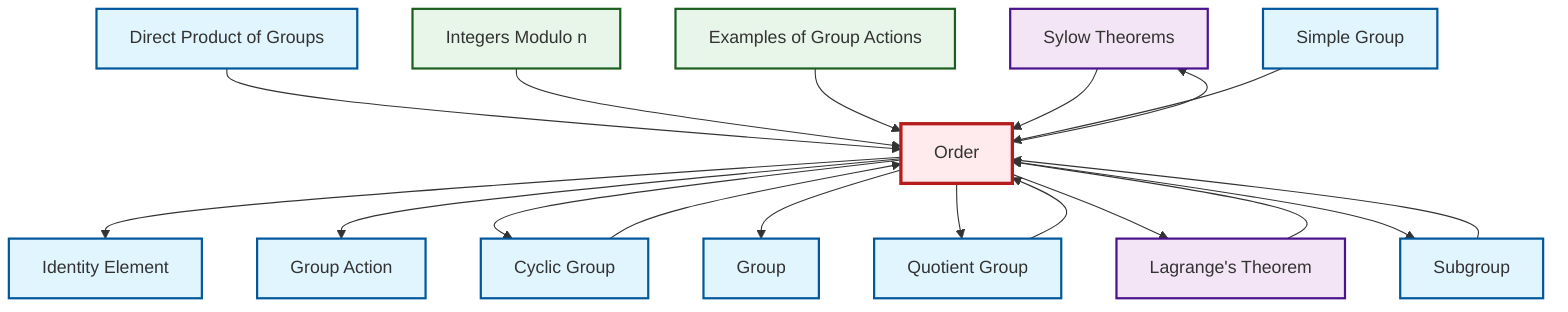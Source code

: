 graph TD
    classDef definition fill:#e1f5fe,stroke:#01579b,stroke-width:2px
    classDef theorem fill:#f3e5f5,stroke:#4a148c,stroke-width:2px
    classDef axiom fill:#fff3e0,stroke:#e65100,stroke-width:2px
    classDef example fill:#e8f5e9,stroke:#1b5e20,stroke-width:2px
    classDef current fill:#ffebee,stroke:#b71c1c,stroke-width:3px
    thm-sylow["Sylow Theorems"]:::theorem
    def-quotient-group["Quotient Group"]:::definition
    def-direct-product["Direct Product of Groups"]:::definition
    thm-lagrange["Lagrange's Theorem"]:::theorem
    def-simple-group["Simple Group"]:::definition
    def-group["Group"]:::definition
    def-order["Order"]:::definition
    def-cyclic-group["Cyclic Group"]:::definition
    def-subgroup["Subgroup"]:::definition
    def-identity-element["Identity Element"]:::definition
    def-group-action["Group Action"]:::definition
    ex-group-action-examples["Examples of Group Actions"]:::example
    ex-quotient-integers-mod-n["Integers Modulo n"]:::example
    def-order --> def-identity-element
    def-direct-product --> def-order
    def-subgroup --> def-order
    def-order --> def-group-action
    def-order --> def-cyclic-group
    ex-quotient-integers-mod-n --> def-order
    ex-group-action-examples --> def-order
    def-order --> def-group
    def-order --> thm-sylow
    def-order --> def-quotient-group
    def-order --> thm-lagrange
    thm-sylow --> def-order
    def-cyclic-group --> def-order
    def-order --> def-subgroup
    def-quotient-group --> def-order
    thm-lagrange --> def-order
    def-simple-group --> def-order
    class def-order current